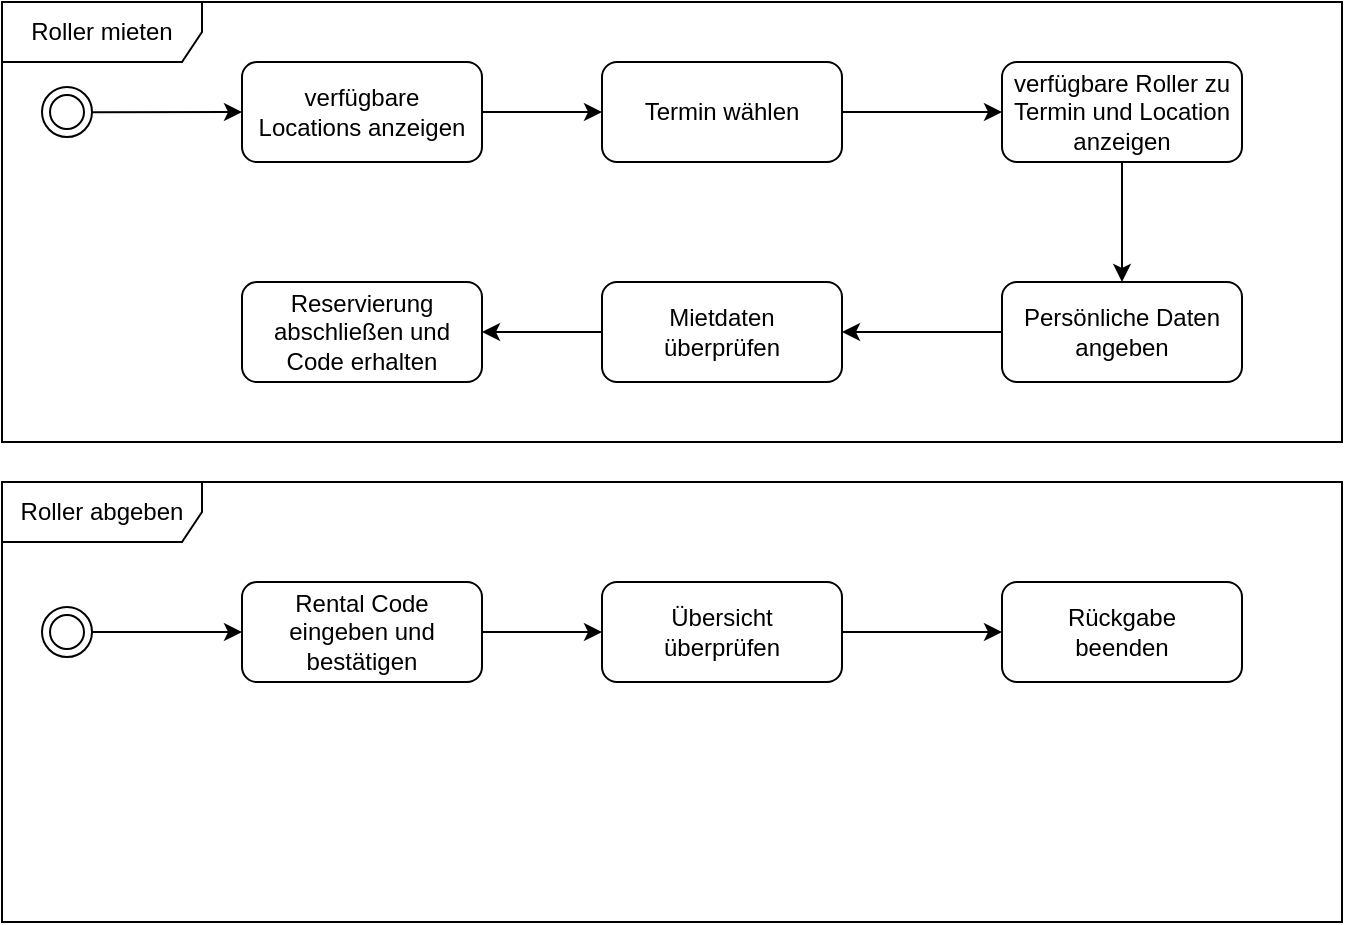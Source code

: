 <mxfile version="16.5.3" type="device"><diagram id="7vUEwWRlxhftmI-radn_" name="Page-1"><mxGraphModel dx="1550" dy="848" grid="1" gridSize="10" guides="1" tooltips="1" connect="1" arrows="1" fold="1" page="1" pageScale="1" pageWidth="827" pageHeight="1169" math="0" shadow="0"><root><mxCell id="0"/><mxCell id="1" parent="0"/><mxCell id="jPogYfBgfwPbfDIOvwHo-12" value="verfügbare &lt;br&gt;Locations anzeigen" style="rounded=1;whiteSpace=wrap;html=1;" parent="1" vertex="1"><mxGeometry x="140" y="40" width="120" height="50" as="geometry"/></mxCell><mxCell id="jPogYfBgfwPbfDIOvwHo-31" value="" style="edgeStyle=orthogonalEdgeStyle;rounded=0;orthogonalLoop=1;jettySize=auto;html=1;" parent="1" source="jPogYfBgfwPbfDIOvwHo-13" target="jPogYfBgfwPbfDIOvwHo-30" edge="1"><mxGeometry relative="1" as="geometry"/></mxCell><mxCell id="jPogYfBgfwPbfDIOvwHo-13" value="Termin wählen" style="rounded=1;whiteSpace=wrap;html=1;" parent="1" vertex="1"><mxGeometry x="320" y="40" width="120" height="50" as="geometry"/></mxCell><mxCell id="jPogYfBgfwPbfDIOvwHo-30" value="verfügbare Roller zu Termin und Location anzeigen" style="rounded=1;whiteSpace=wrap;html=1;" parent="1" vertex="1"><mxGeometry x="520" y="40" width="120" height="50" as="geometry"/></mxCell><mxCell id="jPogYfBgfwPbfDIOvwHo-32" value="Persönliche Daten angeben" style="rounded=1;whiteSpace=wrap;html=1;" parent="1" vertex="1"><mxGeometry x="520" y="150" width="120" height="50" as="geometry"/></mxCell><mxCell id="jPogYfBgfwPbfDIOvwHo-37" value="" style="edgeStyle=orthogonalEdgeStyle;rounded=0;orthogonalLoop=1;jettySize=auto;html=1;" parent="1" source="jPogYfBgfwPbfDIOvwHo-34" target="jPogYfBgfwPbfDIOvwHo-36" edge="1"><mxGeometry relative="1" as="geometry"/></mxCell><mxCell id="jPogYfBgfwPbfDIOvwHo-34" value="Mietdaten &lt;br&gt;überprüfen" style="rounded=1;whiteSpace=wrap;html=1;" parent="1" vertex="1"><mxGeometry x="320" y="150" width="120" height="50" as="geometry"/></mxCell><mxCell id="jPogYfBgfwPbfDIOvwHo-36" value="Reservierung abschließen und Code erhalten" style="rounded=1;whiteSpace=wrap;html=1;" parent="1" vertex="1"><mxGeometry x="140" y="150" width="120" height="50" as="geometry"/></mxCell><mxCell id="jPogYfBgfwPbfDIOvwHo-26" value="" style="ellipse;shape=doubleEllipse;whiteSpace=wrap;html=1;aspect=fixed;" parent="1" vertex="1"><mxGeometry x="40" y="52.5" width="25" height="25" as="geometry"/></mxCell><mxCell id="jPogYfBgfwPbfDIOvwHo-28" value="" style="endArrow=classic;html=1;entryX=0;entryY=0.5;entryDx=0;entryDy=0;" parent="1" source="jPogYfBgfwPbfDIOvwHo-26" target="jPogYfBgfwPbfDIOvwHo-12" edge="1"><mxGeometry width="50" height="50" relative="1" as="geometry"><mxPoint x="65" y="110" as="sourcePoint"/><mxPoint x="135.711" y="60" as="targetPoint"/></mxGeometry></mxCell><mxCell id="jPogYfBgfwPbfDIOvwHo-29" value="" style="endArrow=classic;html=1;entryX=0;entryY=0.5;entryDx=0;entryDy=0;" parent="1" source="jPogYfBgfwPbfDIOvwHo-12" target="jPogYfBgfwPbfDIOvwHo-13" edge="1"><mxGeometry width="50" height="50" relative="1" as="geometry"><mxPoint x="260" y="110" as="sourcePoint"/><mxPoint x="330.711" y="60" as="targetPoint"/></mxGeometry></mxCell><mxCell id="QYggDemGuXnCHUVHYptf-2" value="" style="edgeStyle=orthogonalEdgeStyle;rounded=0;orthogonalLoop=1;jettySize=auto;html=1;exitX=0;exitY=0.5;exitDx=0;exitDy=0;entryX=1;entryY=0.5;entryDx=0;entryDy=0;" parent="1" source="jPogYfBgfwPbfDIOvwHo-32" target="jPogYfBgfwPbfDIOvwHo-34" edge="1"><mxGeometry relative="1" as="geometry"><mxPoint x="460" y="85" as="sourcePoint"/><mxPoint x="540" y="85" as="targetPoint"/></mxGeometry></mxCell><mxCell id="QYggDemGuXnCHUVHYptf-3" value="" style="edgeStyle=orthogonalEdgeStyle;rounded=0;orthogonalLoop=1;jettySize=auto;html=1;exitX=0.5;exitY=1;exitDx=0;exitDy=0;entryX=0.5;entryY=0;entryDx=0;entryDy=0;" parent="1" source="jPogYfBgfwPbfDIOvwHo-30" target="jPogYfBgfwPbfDIOvwHo-32" edge="1"><mxGeometry relative="1" as="geometry"><mxPoint x="450" y="75" as="sourcePoint"/><mxPoint x="530" y="75" as="targetPoint"/></mxGeometry></mxCell><mxCell id="QYggDemGuXnCHUVHYptf-4" value="Rental Code eingeben und bestätigen" style="rounded=1;whiteSpace=wrap;html=1;" parent="1" vertex="1"><mxGeometry x="140" y="300" width="120" height="50" as="geometry"/></mxCell><mxCell id="QYggDemGuXnCHUVHYptf-5" value="" style="edgeStyle=orthogonalEdgeStyle;rounded=0;orthogonalLoop=1;jettySize=auto;html=1;" parent="1" source="QYggDemGuXnCHUVHYptf-6" target="QYggDemGuXnCHUVHYptf-7" edge="1"><mxGeometry relative="1" as="geometry"/></mxCell><mxCell id="QYggDemGuXnCHUVHYptf-6" value="Übersicht &lt;br&gt;überprüfen" style="rounded=1;whiteSpace=wrap;html=1;" parent="1" vertex="1"><mxGeometry x="320" y="300" width="120" height="50" as="geometry"/></mxCell><mxCell id="QYggDemGuXnCHUVHYptf-7" value="Rückgabe &lt;br&gt;beenden" style="rounded=1;whiteSpace=wrap;html=1;" parent="1" vertex="1"><mxGeometry x="520" y="300" width="120" height="50" as="geometry"/></mxCell><mxCell id="QYggDemGuXnCHUVHYptf-12" value="" style="ellipse;shape=doubleEllipse;whiteSpace=wrap;html=1;aspect=fixed;" parent="1" vertex="1"><mxGeometry x="40" y="312.5" width="25" height="25" as="geometry"/></mxCell><mxCell id="QYggDemGuXnCHUVHYptf-13" value="" style="endArrow=classic;html=1;entryX=0;entryY=0.5;entryDx=0;entryDy=0;" parent="1" source="QYggDemGuXnCHUVHYptf-12" target="QYggDemGuXnCHUVHYptf-4" edge="1"><mxGeometry width="50" height="50" relative="1" as="geometry"><mxPoint x="65" y="370" as="sourcePoint"/><mxPoint x="135.711" y="320" as="targetPoint"/></mxGeometry></mxCell><mxCell id="QYggDemGuXnCHUVHYptf-14" value="" style="endArrow=classic;html=1;entryX=0;entryY=0.5;entryDx=0;entryDy=0;" parent="1" source="QYggDemGuXnCHUVHYptf-4" target="QYggDemGuXnCHUVHYptf-6" edge="1"><mxGeometry width="50" height="50" relative="1" as="geometry"><mxPoint x="260" y="370" as="sourcePoint"/><mxPoint x="330.711" y="320" as="targetPoint"/></mxGeometry></mxCell><mxCell id="QYggDemGuXnCHUVHYptf-17" value="Roller mieten" style="shape=umlFrame;whiteSpace=wrap;html=1;width=100;height=30;" parent="1" vertex="1"><mxGeometry x="20" y="10" width="670" height="220" as="geometry"/></mxCell><mxCell id="QYggDemGuXnCHUVHYptf-18" value="Roller abgeben" style="shape=umlFrame;whiteSpace=wrap;html=1;width=100;height=30;" parent="1" vertex="1"><mxGeometry x="20" y="250" width="670" height="220" as="geometry"/></mxCell></root></mxGraphModel></diagram></mxfile>